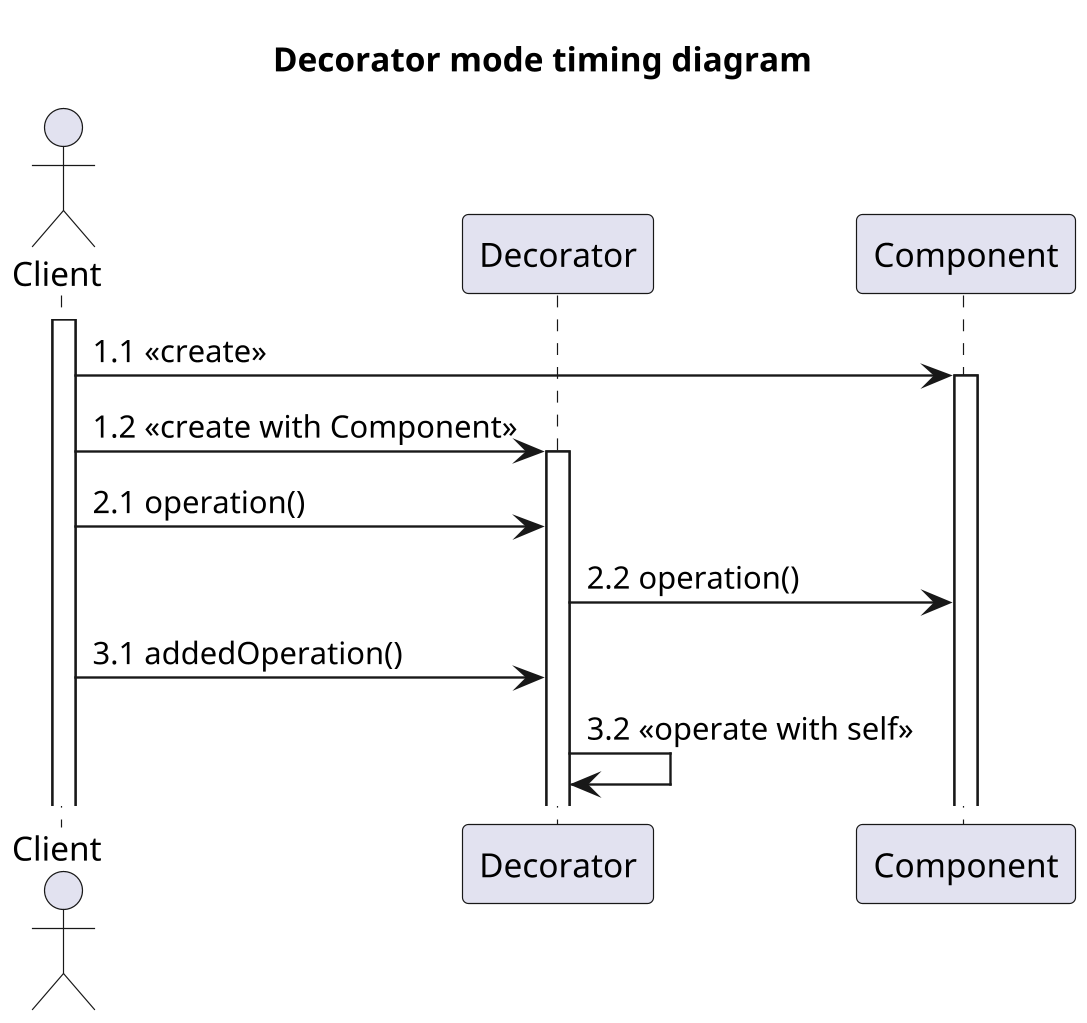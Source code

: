 @startuml
scale 1024 height
title Decorator mode timing diagram

actor Client
participant Decorator
participant Component

activate Client
Client -> Component: 1.1 <<create>>
activate Component
Client -> Decorator: 1.2 <<create with Component>>
activate Decorator
Client -> Decorator: 2.1 operation()
Decorator -> Component: 2.2 operation()
Client -> Decorator: 3.1 addedOperation()
Decorator -> Decorator: 3.2 <<operate with self>>
@enduml